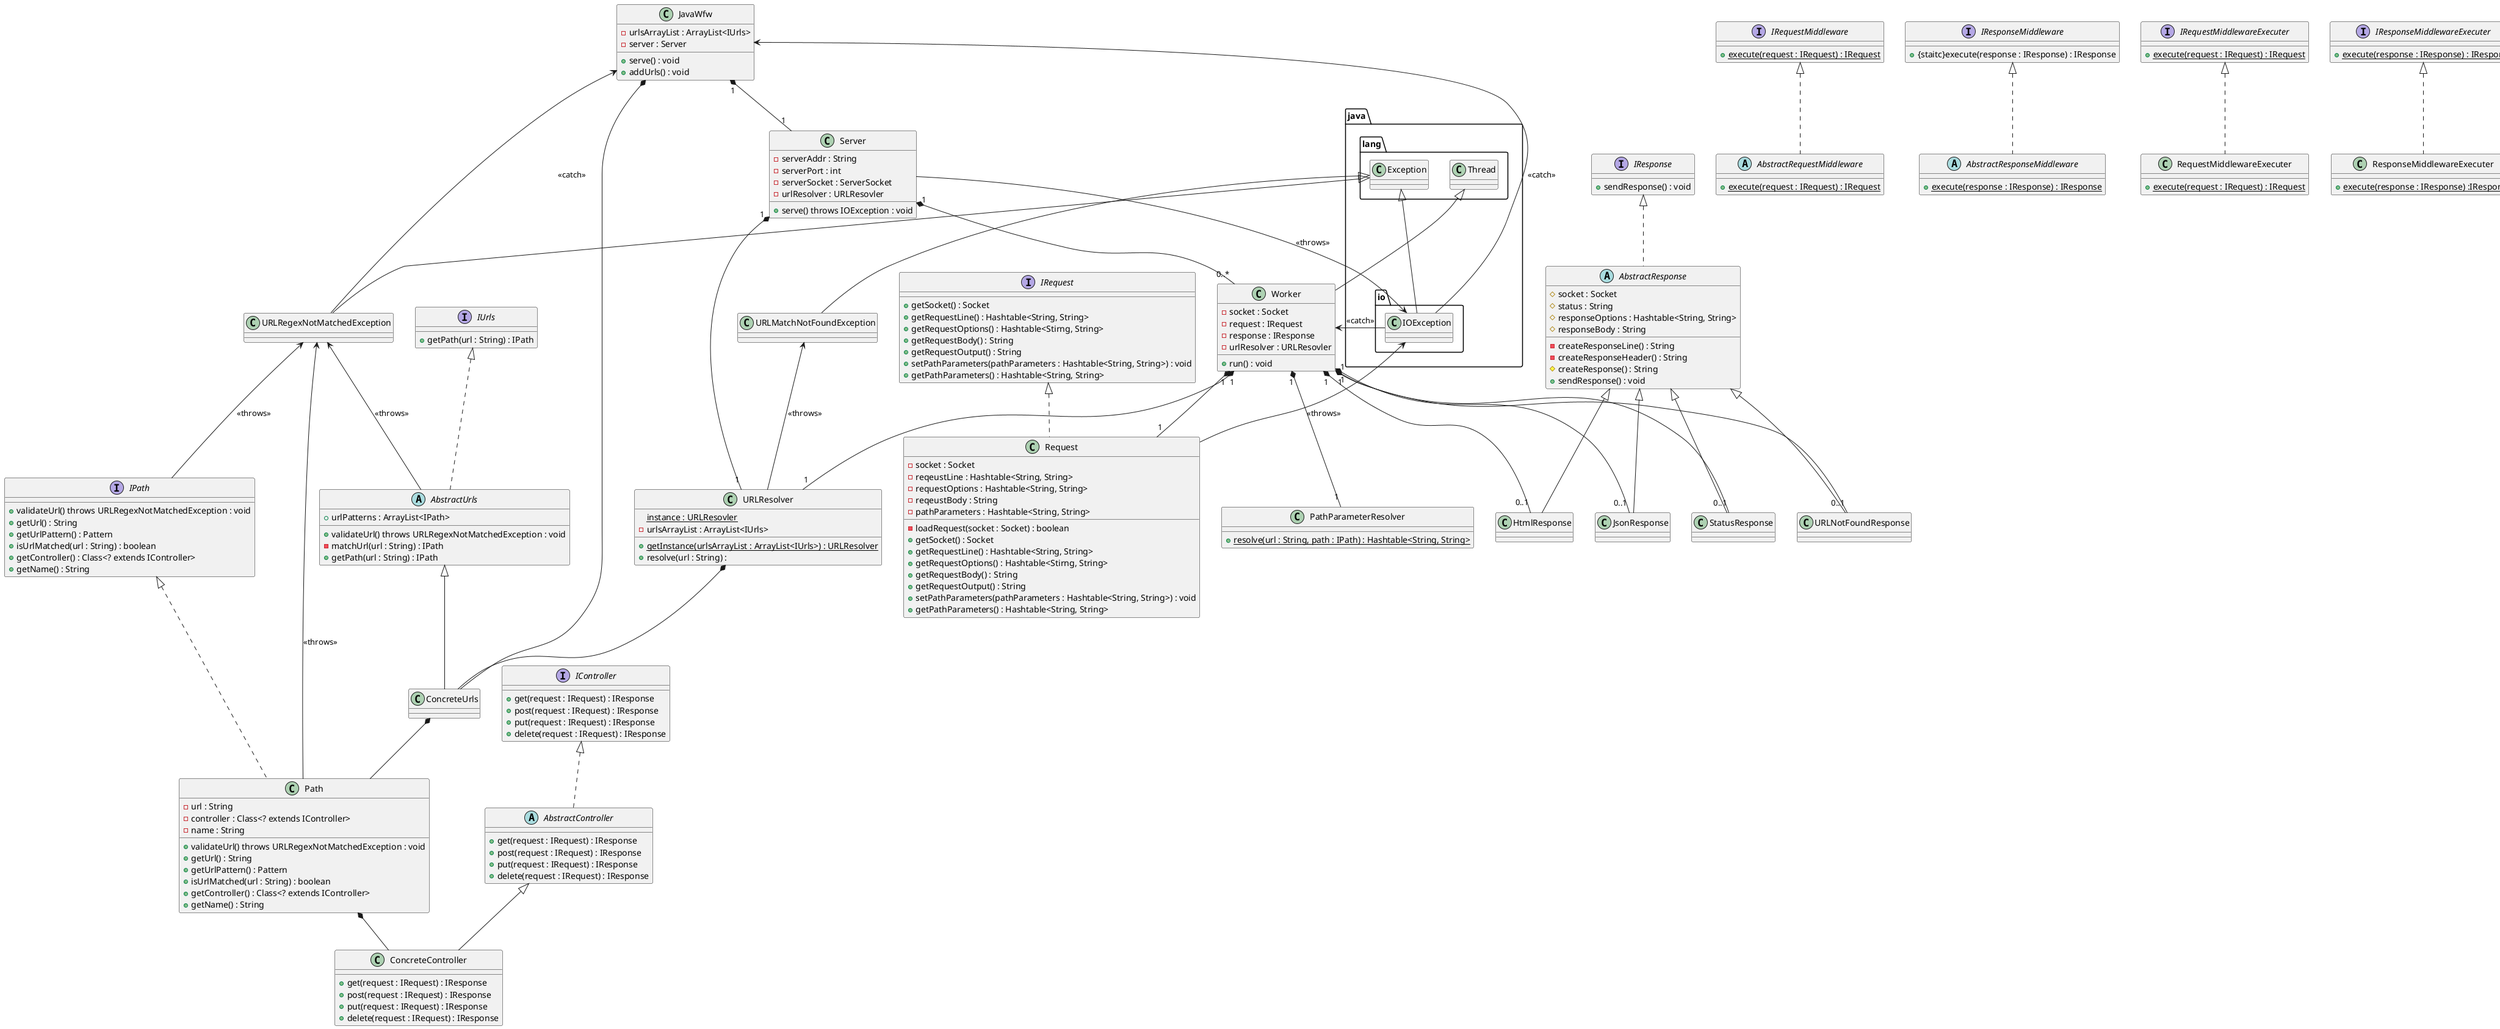 @startuml
class 	JavaWfw {
	-urlsArrayList : ArrayList<IUrls>
	-server : Server
	+serve() : void
	+addUrls() : void
}

class java.io.IOException
java.lang.Exception <|-- java.io.IOException
JavaWfw <-- java.io.IOException : <<catch>>

class Server {
	-serverAddr : String
	-serverPort : int
	-serverSocket : ServerSocket
	-urlResolver : URLResovler
	+serve() throws IOException : void
}
java.io.IOException <-- Server : <<throws>>

class java.lang.Thread
class Worker {
	-socket : Socket
	-request : IRequest
	-response : IResponse
	-urlResolver : URLResovler
	+run() : void
}
java.lang.Thread <|-- Worker
Worker <-- java.io.IOException : <<catch>>


class URLResolver {
	{static} instance : URLResovler
	-urlsArrayList : ArrayList<IUrls>
	{static}+getInstance(urlsArrayList : ArrayList<IUrls>) : URLResolver
	+resolve(url : String) : 
}

class PathParameterResolver {
	{static}+resolve(url : String, path : IPath) : Hashtable<String, String>
}

class java.lang.Exception
class URLMatchNotFoundException
java.lang.Exception <|-- URLMatchNotFoundException
URLMatchNotFoundException <-- URLResolver : <<throws>>

interface IRequest {
	+getSocket() : Socket
	+getRequestLine() : Hashtable<String, String>
	+getRequestOptions() : Hashtable<Stirng, String>
	+getRequestBody() : String
	+getRequestOutput() : String
	+setPathParameters(pathParameters : Hashtable<String, String>) : void
	+getPathParameters() : Hashtable<String, String>
}

class Request implements IRequest {
	-socket : Socket
	-reqeustLine : Hashtable<String, String>
	-requestOptions : Hashtable<String, String>
	-reqeustBody : String
	-pathParameters : Hashtable<String, String>
	-loadRequest(socket : Socket) : boolean
	+getSocket() : Socket
	+getRequestLine() : Hashtable<String, String>
	+getRequestOptions() : Hashtable<Stirng, String>
	+getRequestBody() : String
	+getRequestOutput() : String
	+setPathParameters(pathParameters : Hashtable<String, String>) : void
	+getPathParameters() : Hashtable<String, String>
}
java.io.IOException <-- Request : <<throws>>

interface IResponse {
	+sendResponse() : void
}

abstract AbstractResponse implements IResponse {
	#socket : Socket
	#status : String
	#responseOptions : Hashtable<String, String>
	#responseBody : String
	-createResponseLine() : String
	-createResponseHeader() : String
	#createResponse() : String
	+sendResponse() : void
}

class JsonResponse
AbstractResponse <|-- JsonResponse

class HtmlResponse
AbstractResponse <|-- HtmlResponse

class StatusResponse
AbstractResponse <|-- StatusResponse

class URLNotFoundResponse
AbstractResponse <|-- URLNotFoundResponse

class URLRegexNotMatchedException
java.lang.Exception <|-- URLRegexNotMatchedException
JavaWfw <-- URLRegexNotMatchedException : <<catch>>

interface IPath {
	+validateUrl() throws URLRegexNotMatchedException : void
	+getUrl() : String
	+getUrlPattern() : Pattern
	+isUrlMatched(url : String) : boolean
	+getController() : Class<? extends IController>
	+getName() : String
}
URLRegexNotMatchedException <-- IPath : <<throws>>

class Path implements IPath {
	-url : String
	-controller : Class<? extends IController>
	-name : String
	+validateUrl() throws URLRegexNotMatchedException : void
	+getUrl() : String
	+getUrlPattern() : Pattern
	+isUrlMatched(url : String) : boolean
	+getController() : Class<? extends IController>
	+getName() : String
}
URLRegexNotMatchedException <-- Path : <<throws>>

interface IUrls {
	+getPath(url : String) : IPath
}

abstract AbstractUrls implements IUrls {
	+urlPatterns : ArrayList<IPath>
	+validateUrl() throws URLRegexNotMatchedException : void
	-matchUrl(url : String) : IPath
	+getPath(url : String) : IPath
}
URLRegexNotMatchedException <-- AbstractUrls : <<throws>>

class ConcreteUrls

AbstractUrls <|-- ConcreteUrls
ConcreteUrls *-- Path
JavaWfw *-- ConcreteUrls
URLResolver *-- ConcreteUrls

interface IController {
	+get(request : IRequest) : IResponse
	+post(request : IRequest) : IResponse
	+put(request : IRequest) : IResponse
	+delete(request : IRequest) : IResponse
}

abstract AbstractController implements IController {
	+get(request : IRequest) : IResponse
	+post(request : IRequest) : IResponse
	+put(request : IRequest) : IResponse
	+delete(request : IRequest) : IResponse
}

class ConcreteController {
	+get(request : IRequest) : IResponse
	+post(request : IRequest) : IResponse
	+put(request : IRequest) : IResponse
	+delete(request : IRequest) : IResponse
}

AbstractController <|-- ConcreteController
Path *-- ConcreteController

interface IRequestMiddleware {
	+{static}execute(request : IRequest) : IRequest
}

abstract AbstractRequestMiddleware implements IRequestMiddleware {
	+{static}execute(request : IRequest) : IRequest
}

interface IResponseMiddleware {
	+{staitc}execute(response : IResponse) : IResponse
}

abstract AbstractResponseMiddleware  implements IResponseMiddleware {
	+{static}execute(response : IResponse) : IResponse
}

interface IRequestMiddlewareExecuter {
	+{static}execute(request : IRequest) : IRequest
}

class RequestMiddlewareExecuter implements IRequestMiddlewareExecuter {
	+{static}execute(request : IRequest) : IRequest
}

interface IResponseMiddlewareExecuter {
	+{static}execute(response : IResponse) : IResponse
}

class ResponseMiddlewareExecuter implements IResponseMiddlewareExecuter {
	+{static}execute(response : IResponse) :IResponse
}


JavaWfw "1" *-- "1" Server
Server "1" *-- "0..*" Worker
Server "1" *-- "1" URLResolver
Worker "1" *-- "1" URLResolver
Worker "1" *-- "1" PathParameterResolver
Worker "1" *-- "1" Request
Worker "1" *-- "0..1" JsonResponse
Worker "1" *-- "0..1" HtmlResponse
Worker "1" *-- "0..1" StatusResponse
Worker "1" *-- "0..1" URLNotFoundResponse


@enduml
